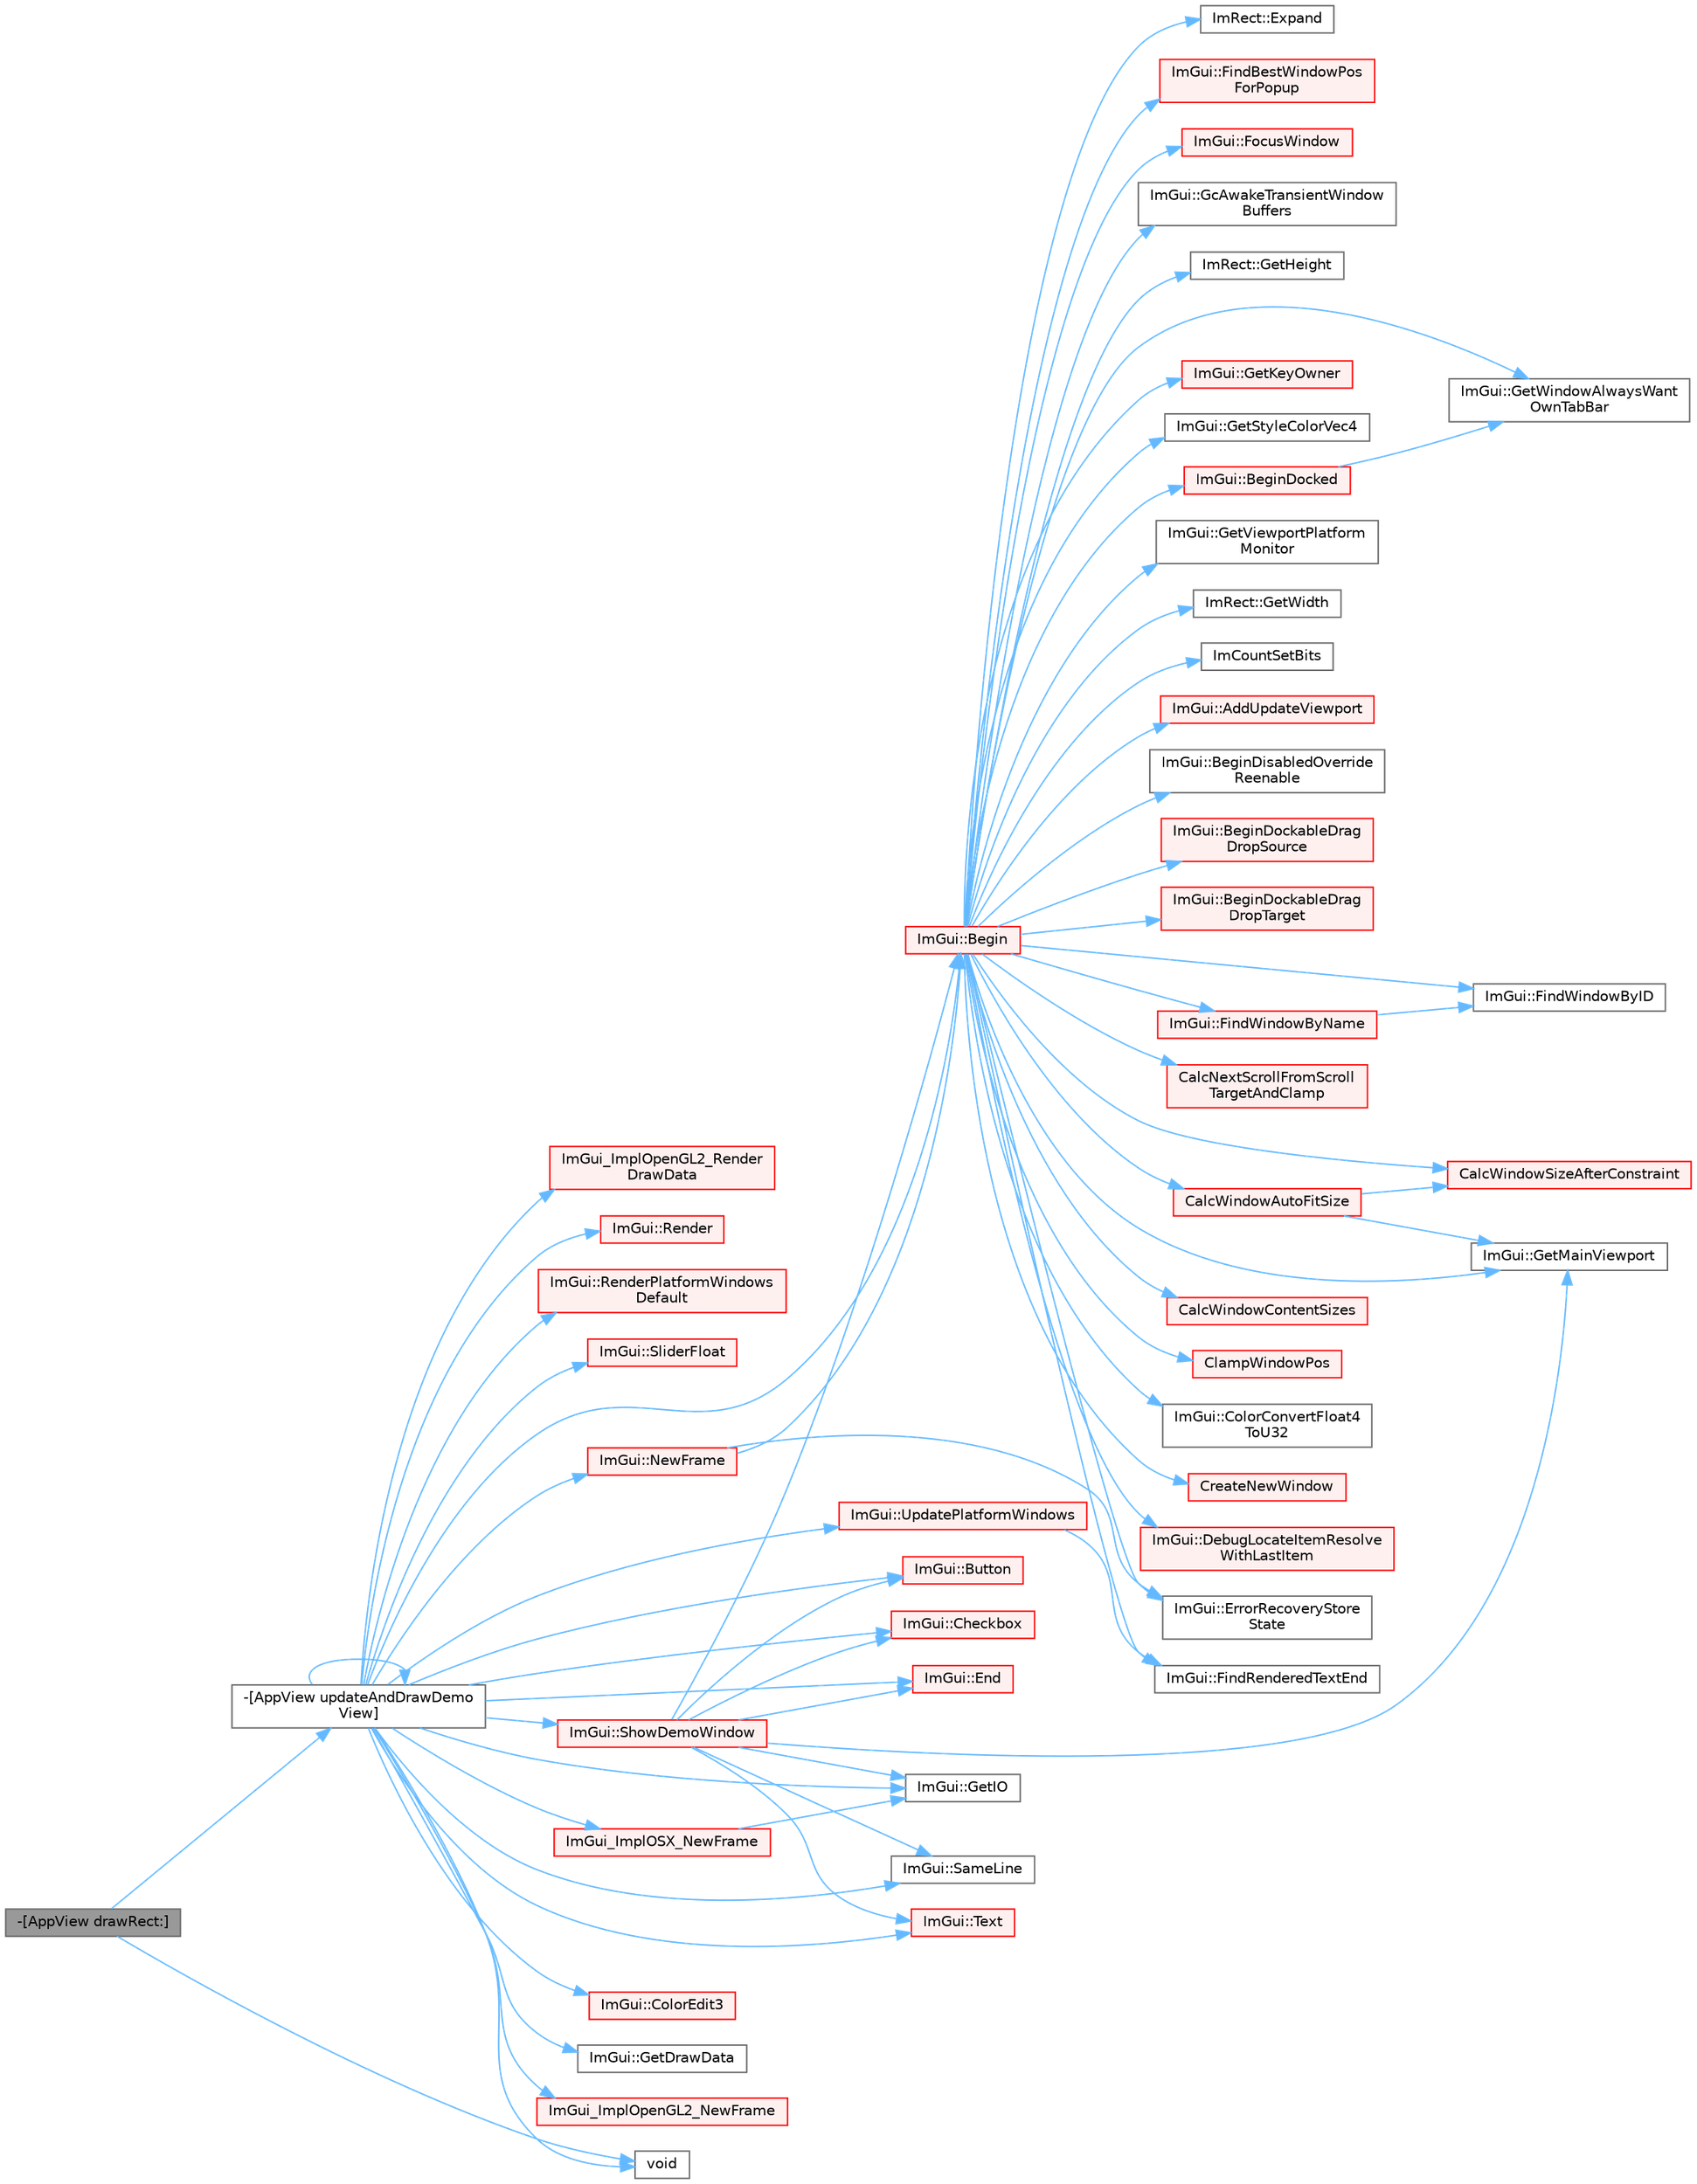 digraph "-[AppView drawRect:]"
{
 // LATEX_PDF_SIZE
  bgcolor="transparent";
  edge [fontname=Helvetica,fontsize=10,labelfontname=Helvetica,labelfontsize=10];
  node [fontname=Helvetica,fontsize=10,shape=box,height=0.2,width=0.4];
  rankdir="LR";
  Node1 [id="Node000001",label="-[AppView drawRect:]",height=0.2,width=0.4,color="gray40", fillcolor="grey60", style="filled", fontcolor="black",tooltip=" "];
  Node1 -> Node2 [id="edge1_Node000001_Node000002",color="steelblue1",style="solid",tooltip=" "];
  Node2 [id="Node000002",label="-[AppView updateAndDrawDemo\lView]",height=0.2,width=0.4,color="grey40", fillcolor="white", style="filled",URL="$interface_app_view.html#ad488d83eb28c8ef2bc5f5bbb6c0cd024",tooltip=" "];
  Node2 -> Node3 [id="edge2_Node000002_Node000003",color="steelblue1",style="solid",tooltip=" "];
  Node3 [id="Node000003",label="ImGui::Begin",height=0.2,width=0.4,color="red", fillcolor="#FFF0F0", style="filled",URL="$namespace_im_gui.html#a581e58db0bc930bafa4a5d23093a2b99",tooltip=" "];
  Node3 -> Node4 [id="edge3_Node000003_Node000004",color="steelblue1",style="solid",tooltip=" "];
  Node4 [id="Node000004",label="ImGui::AddUpdateViewport",height=0.2,width=0.4,color="red", fillcolor="#FFF0F0", style="filled",URL="$namespace_im_gui.html#ada58e5d3e2efc3cef60f213d771408d8",tooltip=" "];
  Node3 -> Node20 [id="edge4_Node000003_Node000020",color="steelblue1",style="solid",tooltip=" "];
  Node20 [id="Node000020",label="ImGui::BeginDisabledOverride\lReenable",height=0.2,width=0.4,color="grey40", fillcolor="white", style="filled",URL="$namespace_im_gui.html#a26b36756e219b7129f894e1c2feb17a8",tooltip=" "];
  Node3 -> Node21 [id="edge5_Node000003_Node000021",color="steelblue1",style="solid",tooltip=" "];
  Node21 [id="Node000021",label="ImGui::BeginDockableDrag\lDropSource",height=0.2,width=0.4,color="red", fillcolor="#FFF0F0", style="filled",URL="$namespace_im_gui.html#a7a435b1565d4884e42a5ee5667f21a1f",tooltip=" "];
  Node3 -> Node371 [id="edge6_Node000003_Node000371",color="steelblue1",style="solid",tooltip=" "];
  Node371 [id="Node000371",label="ImGui::BeginDockableDrag\lDropTarget",height=0.2,width=0.4,color="red", fillcolor="#FFF0F0", style="filled",URL="$namespace_im_gui.html#a1725ff3becdb963b97c16d69d4c9f308",tooltip=" "];
  Node3 -> Node415 [id="edge7_Node000003_Node000415",color="steelblue1",style="solid",tooltip=" "];
  Node415 [id="Node000415",label="ImGui::BeginDocked",height=0.2,width=0.4,color="red", fillcolor="#FFF0F0", style="filled",URL="$namespace_im_gui.html#a627bb85e7c0ab597360f63719bfb1e55",tooltip=" "];
  Node415 -> Node459 [id="edge8_Node000415_Node000459",color="steelblue1",style="solid",tooltip=" "];
  Node459 [id="Node000459",label="ImGui::GetWindowAlwaysWant\lOwnTabBar",height=0.2,width=0.4,color="grey40", fillcolor="white", style="filled",URL="$namespace_im_gui.html#ae1208499040a30ab6dfd30ca0d14fbc2",tooltip=" "];
  Node3 -> Node263 [id="edge9_Node000003_Node000263",color="steelblue1",style="solid",tooltip=" "];
  Node263 [id="Node000263",label="CalcNextScrollFromScroll\lTargetAndClamp",height=0.2,width=0.4,color="red", fillcolor="#FFF0F0", style="filled",URL="$imgui_8cpp.html#a07abb80a54115cb5cf9da03351e29533",tooltip=" "];
  Node3 -> Node239 [id="edge10_Node000003_Node000239",color="steelblue1",style="solid",tooltip=" "];
  Node239 [id="Node000239",label="CalcWindowAutoFitSize",height=0.2,width=0.4,color="red", fillcolor="#FFF0F0", style="filled",URL="$imgui_8cpp.html#acbe6338daf87dc6ab636f02f1367eb41",tooltip=" "];
  Node239 -> Node242 [id="edge11_Node000239_Node000242",color="steelblue1",style="solid",tooltip=" "];
  Node242 [id="Node000242",label="CalcWindowSizeAfterConstraint",height=0.2,width=0.4,color="red", fillcolor="#FFF0F0", style="filled",URL="$imgui_8cpp.html#a0c4618a6985c33c4936f1d9f1c7b26b4",tooltip=" "];
  Node239 -> Node243 [id="edge12_Node000239_Node000243",color="steelblue1",style="solid",tooltip=" "];
  Node243 [id="Node000243",label="ImGui::GetMainViewport",height=0.2,width=0.4,color="grey40", fillcolor="white", style="filled",URL="$namespace_im_gui.html#a7bf620af1d66ee7d7b06701894d23e60",tooltip=" "];
  Node3 -> Node244 [id="edge13_Node000003_Node000244",color="steelblue1",style="solid",tooltip=" "];
  Node244 [id="Node000244",label="CalcWindowContentSizes",height=0.2,width=0.4,color="red", fillcolor="#FFF0F0", style="filled",URL="$imgui_8cpp.html#a6eddef51b4880a9f1dca88837f71fc6e",tooltip=" "];
  Node3 -> Node242 [id="edge14_Node000003_Node000242",color="steelblue1",style="solid",tooltip=" "];
  Node3 -> Node461 [id="edge15_Node000003_Node000461",color="steelblue1",style="solid",tooltip=" "];
  Node461 [id="Node000461",label="ClampWindowPos",height=0.2,width=0.4,color="red", fillcolor="#FFF0F0", style="filled",URL="$imgui_8cpp.html#a27b88f27774c413d5578ab6a3f989872",tooltip=" "];
  Node3 -> Node90 [id="edge16_Node000003_Node000090",color="steelblue1",style="solid",tooltip=" "];
  Node90 [id="Node000090",label="ImGui::ColorConvertFloat4\lToU32",height=0.2,width=0.4,color="grey40", fillcolor="white", style="filled",URL="$namespace_im_gui.html#abe2691de0b1a71c774ab24cc91564a94",tooltip=" "];
  Node3 -> Node462 [id="edge17_Node000003_Node000462",color="steelblue1",style="solid",tooltip=" "];
  Node462 [id="Node000462",label="CreateNewWindow",height=0.2,width=0.4,color="red", fillcolor="#FFF0F0", style="filled",URL="$imgui_8cpp.html#a3c92847eb67e7138e6f9af0ee66d3b33",tooltip=" "];
  Node3 -> Node112 [id="edge18_Node000003_Node000112",color="steelblue1",style="solid",tooltip=" "];
  Node112 [id="Node000112",label="ImGui::DebugLocateItemResolve\lWithLastItem",height=0.2,width=0.4,color="red", fillcolor="#FFF0F0", style="filled",URL="$namespace_im_gui.html#ae8ab0d7dfc90af8e82db3ed9e7829219",tooltip=" "];
  Node3 -> Node468 [id="edge19_Node000003_Node000468",color="steelblue1",style="solid",tooltip=" "];
  Node468 [id="Node000468",label="ImGui::ErrorRecoveryStore\lState",height=0.2,width=0.4,color="grey40", fillcolor="white", style="filled",URL="$namespace_im_gui.html#ac961d81019f580ffaec6b8857635a348",tooltip=" "];
  Node3 -> Node193 [id="edge20_Node000003_Node000193",color="steelblue1",style="solid",tooltip=" "];
  Node193 [id="Node000193",label="ImRect::Expand",height=0.2,width=0.4,color="grey40", fillcolor="white", style="filled",URL="$struct_im_rect.html#af33a7424c3341d08acd69da30c27c753",tooltip=" "];
  Node3 -> Node469 [id="edge21_Node000003_Node000469",color="steelblue1",style="solid",tooltip=" "];
  Node469 [id="Node000469",label="ImGui::FindBestWindowPos\lForPopup",height=0.2,width=0.4,color="red", fillcolor="#FFF0F0", style="filled",URL="$namespace_im_gui.html#a310ff87cbe678e2c632bf1f5577a7fbd",tooltip=" "];
  Node3 -> Node148 [id="edge22_Node000003_Node000148",color="steelblue1",style="solid",tooltip=" "];
  Node148 [id="Node000148",label="ImGui::FindRenderedTextEnd",height=0.2,width=0.4,color="grey40", fillcolor="white", style="filled",URL="$namespace_im_gui.html#a7671e1dbc803a31b06081b52a771d83f",tooltip=" "];
  Node3 -> Node248 [id="edge23_Node000003_Node000248",color="steelblue1",style="solid",tooltip=" "];
  Node248 [id="Node000248",label="ImGui::FindWindowByID",height=0.2,width=0.4,color="grey40", fillcolor="white", style="filled",URL="$namespace_im_gui.html#a82204d8800dc3a072ddbcbd2aecc48ac",tooltip=" "];
  Node3 -> Node247 [id="edge24_Node000003_Node000247",color="steelblue1",style="solid",tooltip=" "];
  Node247 [id="Node000247",label="ImGui::FindWindowByName",height=0.2,width=0.4,color="red", fillcolor="#FFF0F0", style="filled",URL="$namespace_im_gui.html#abca25f22c02e73d5eb2e9c72c4557813",tooltip=" "];
  Node247 -> Node248 [id="edge25_Node000247_Node000248",color="steelblue1",style="solid",tooltip=" "];
  Node3 -> Node32 [id="edge26_Node000003_Node000032",color="steelblue1",style="solid",tooltip=" "];
  Node32 [id="Node000032",label="ImGui::FocusWindow",height=0.2,width=0.4,color="red", fillcolor="#FFF0F0", style="filled",URL="$namespace_im_gui.html#a27aa6f2f3aa11778c6d023b1b223f262",tooltip=" "];
  Node3 -> Node470 [id="edge27_Node000003_Node000470",color="steelblue1",style="solid",tooltip=" "];
  Node470 [id="Node000470",label="ImGui::GcAwakeTransientWindow\lBuffers",height=0.2,width=0.4,color="grey40", fillcolor="white", style="filled",URL="$namespace_im_gui.html#ad70feca33961fb47a8074074a8da2f80",tooltip=" "];
  Node3 -> Node14 [id="edge28_Node000003_Node000014",color="steelblue1",style="solid",tooltip=" "];
  Node14 [id="Node000014",label="ImRect::GetHeight",height=0.2,width=0.4,color="grey40", fillcolor="white", style="filled",URL="$struct_im_rect.html#a748d8ae9cb26508951ec6e2f2df0625b",tooltip=" "];
  Node3 -> Node471 [id="edge29_Node000003_Node000471",color="steelblue1",style="solid",tooltip=" "];
  Node471 [id="Node000471",label="ImGui::GetKeyOwner",height=0.2,width=0.4,color="red", fillcolor="#FFF0F0", style="filled",URL="$namespace_im_gui.html#a3976abb319f95d75fe9f6866f9956701",tooltip=" "];
  Node3 -> Node243 [id="edge30_Node000003_Node000243",color="steelblue1",style="solid",tooltip=" "];
  Node3 -> Node472 [id="edge31_Node000003_Node000472",color="steelblue1",style="solid",tooltip=" "];
  Node472 [id="Node000472",label="ImGui::GetStyleColorVec4",height=0.2,width=0.4,color="grey40", fillcolor="white", style="filled",URL="$namespace_im_gui.html#ad838e580972e2c4b3da2b0f60754b662",tooltip=" "];
  Node3 -> Node452 [id="edge32_Node000003_Node000452",color="steelblue1",style="solid",tooltip=" "];
  Node452 [id="Node000452",label="ImGui::GetViewportPlatform\lMonitor",height=0.2,width=0.4,color="grey40", fillcolor="white", style="filled",URL="$namespace_im_gui.html#a2f6bbca8b37a24999b5d04caa77ea6fd",tooltip=" "];
  Node3 -> Node15 [id="edge33_Node000003_Node000015",color="steelblue1",style="solid",tooltip=" "];
  Node15 [id="Node000015",label="ImRect::GetWidth",height=0.2,width=0.4,color="grey40", fillcolor="white", style="filled",URL="$struct_im_rect.html#afa75cb8491f20901c96166d17dcddac4",tooltip=" "];
  Node3 -> Node459 [id="edge34_Node000003_Node000459",color="steelblue1",style="solid",tooltip=" "];
  Node3 -> Node473 [id="edge35_Node000003_Node000473",color="steelblue1",style="solid",tooltip=" "];
  Node473 [id="Node000473",label="ImCountSetBits",height=0.2,width=0.4,color="grey40", fillcolor="white", style="filled",URL="$imgui__internal_8h.html#aacb58e1a4fda4df9644238d9679d1173",tooltip=" "];
  Node2 -> Node516 [id="edge36_Node000002_Node000516",color="steelblue1",style="solid",tooltip=" "];
  Node516 [id="Node000516",label="ImGui::Button",height=0.2,width=0.4,color="red", fillcolor="#FFF0F0", style="filled",URL="$namespace_im_gui.html#a38094c568ce398db5a3abb9d3ac92030",tooltip=" "];
  Node2 -> Node519 [id="edge37_Node000002_Node000519",color="steelblue1",style="solid",tooltip=" "];
  Node519 [id="Node000519",label="ImGui::Checkbox",height=0.2,width=0.4,color="red", fillcolor="#FFF0F0", style="filled",URL="$namespace_im_gui.html#a57d73c1d0ef807fef734d91024092027",tooltip=" "];
  Node2 -> Node520 [id="edge38_Node000002_Node000520",color="steelblue1",style="solid",tooltip=" "];
  Node520 [id="Node000520",label="ImGui::ColorEdit3",height=0.2,width=0.4,color="red", fillcolor="#FFF0F0", style="filled",URL="$namespace_im_gui.html#a5afe76ba1c91f07363e40396e7df656e",tooltip=" "];
  Node2 -> Node85 [id="edge39_Node000002_Node000085",color="steelblue1",style="solid",tooltip=" "];
  Node85 [id="Node000085",label="ImGui::End",height=0.2,width=0.4,color="red", fillcolor="#FFF0F0", style="filled",URL="$namespace_im_gui.html#a5479d93794a004c67ceb6d13f37c8254",tooltip=" "];
  Node2 -> Node619 [id="edge40_Node000002_Node000619",color="steelblue1",style="solid",tooltip=" "];
  Node619 [id="Node000619",label="ImGui::GetDrawData",height=0.2,width=0.4,color="grey40", fillcolor="white", style="filled",URL="$namespace_im_gui.html#ab73131dc44b1267dac04f0c2bb0af983",tooltip=" "];
  Node2 -> Node620 [id="edge41_Node000002_Node000620",color="steelblue1",style="solid",tooltip=" "];
  Node620 [id="Node000620",label="ImGui::GetIO",height=0.2,width=0.4,color="grey40", fillcolor="white", style="filled",URL="$namespace_im_gui.html#a3179e560812f878f3961ce803a5d9302",tooltip=" "];
  Node2 -> Node621 [id="edge42_Node000002_Node000621",color="steelblue1",style="solid",tooltip=" "];
  Node621 [id="Node000621",label="ImGui_ImplOpenGL2_NewFrame",height=0.2,width=0.4,color="red", fillcolor="#FFF0F0", style="filled",URL="$imgui__impl__opengl2_8cpp.html#a118aaff2d52a10d4a7e8aaad92182a16",tooltip=" "];
  Node2 -> Node698 [id="edge43_Node000002_Node000698",color="steelblue1",style="solid",tooltip=" "];
  Node698 [id="Node000698",label="ImGui_ImplOpenGL2_Render\lDrawData",height=0.2,width=0.4,color="red", fillcolor="#FFF0F0", style="filled",URL="$imgui__impl__opengl2_8cpp.html#ab65d71bd0bdfcc4a0a73436b84f82647",tooltip=" "];
  Node2 -> Node701 [id="edge44_Node000002_Node000701",color="steelblue1",style="solid",tooltip=" "];
  Node701 [id="Node000701",label="ImGui_ImplOSX_NewFrame",height=0.2,width=0.4,color="red", fillcolor="#FFF0F0", style="filled",URL="$imgui__impl__osx_8mm.html#a5f96863293e2c918e919fe0e372ea141",tooltip=" "];
  Node701 -> Node620 [id="edge45_Node000701_Node000620",color="steelblue1",style="solid",tooltip=" "];
  Node2 -> Node708 [id="edge46_Node000002_Node000708",color="steelblue1",style="solid",tooltip=" "];
  Node708 [id="Node000708",label="ImGui::NewFrame",height=0.2,width=0.4,color="red", fillcolor="#FFF0F0", style="filled",URL="$namespace_im_gui.html#ab3f1fc018f903b7ad79fd10663375774",tooltip=" "];
  Node708 -> Node3 [id="edge47_Node000708_Node000003",color="steelblue1",style="solid",tooltip=" "];
  Node708 -> Node468 [id="edge48_Node000708_Node000468",color="steelblue1",style="solid",tooltip=" "];
  Node2 -> Node858 [id="edge49_Node000002_Node000858",color="steelblue1",style="solid",tooltip=" "];
  Node858 [id="Node000858",label="ImGui::Render",height=0.2,width=0.4,color="red", fillcolor="#FFF0F0", style="filled",URL="$namespace_im_gui.html#ab51a164f547317c16c441f1599e3946d",tooltip=" "];
  Node2 -> Node904 [id="edge50_Node000002_Node000904",color="steelblue1",style="solid",tooltip=" "];
  Node904 [id="Node000904",label="ImGui::RenderPlatformWindows\lDefault",height=0.2,width=0.4,color="red", fillcolor="#FFF0F0", style="filled",URL="$namespace_im_gui.html#a6b071e16d5fd79c23459135ff562bef5",tooltip=" "];
  Node2 -> Node173 [id="edge51_Node000002_Node000173",color="steelblue1",style="solid",tooltip=" "];
  Node173 [id="Node000173",label="ImGui::SameLine",height=0.2,width=0.4,color="grey40", fillcolor="white", style="filled",URL="$namespace_im_gui.html#addd433eb3aae59119e341e80db474f66",tooltip=" "];
  Node2 -> Node906 [id="edge52_Node000002_Node000906",color="steelblue1",style="solid",tooltip=" "];
  Node906 [id="Node000906",label="ImGui::ShowDemoWindow",height=0.2,width=0.4,color="red", fillcolor="#FFF0F0", style="filled",URL="$namespace_im_gui.html#af95643a0ce4893b9e57c12991922fb18",tooltip=" "];
  Node906 -> Node3 [id="edge53_Node000906_Node000003",color="steelblue1",style="solid",tooltip=" "];
  Node906 -> Node516 [id="edge54_Node000906_Node000516",color="steelblue1",style="solid",tooltip=" "];
  Node906 -> Node519 [id="edge55_Node000906_Node000519",color="steelblue1",style="solid",tooltip=" "];
  Node906 -> Node85 [id="edge56_Node000906_Node000085",color="steelblue1",style="solid",tooltip=" "];
  Node906 -> Node620 [id="edge57_Node000906_Node000620",color="steelblue1",style="solid",tooltip=" "];
  Node906 -> Node243 [id="edge58_Node000906_Node000243",color="steelblue1",style="solid",tooltip=" "];
  Node906 -> Node173 [id="edge59_Node000906_Node000173",color="steelblue1",style="solid",tooltip=" "];
  Node906 -> Node528 [id="edge60_Node000906_Node000528",color="steelblue1",style="solid",tooltip=" "];
  Node528 [id="Node000528",label="ImGui::Text",height=0.2,width=0.4,color="red", fillcolor="#FFF0F0", style="filled",URL="$namespace_im_gui.html#a9e7b83611fe441d54fad2effb4bf4965",tooltip=" "];
  Node2 -> Node956 [id="edge61_Node000002_Node000956",color="steelblue1",style="solid",tooltip=" "];
  Node956 [id="Node000956",label="ImGui::SliderFloat",height=0.2,width=0.4,color="red", fillcolor="#FFF0F0", style="filled",URL="$namespace_im_gui.html#a864f761801792a0cc5ce3408f3392cfc",tooltip=" "];
  Node2 -> Node528 [id="edge62_Node000002_Node000528",color="steelblue1",style="solid",tooltip=" "];
  Node2 -> Node2 [id="edge63_Node000002_Node000002",color="steelblue1",style="solid",tooltip=" "];
  Node2 -> Node1378 [id="edge64_Node000002_Node001378",color="steelblue1",style="solid",tooltip=" "];
  Node1378 [id="Node001378",label="ImGui::UpdatePlatformWindows",height=0.2,width=0.4,color="red", fillcolor="#FFF0F0", style="filled",URL="$namespace_im_gui.html#aec5bbce3200aa681dac6a1915ef07f60",tooltip=" "];
  Node1378 -> Node148 [id="edge65_Node001378_Node000148",color="steelblue1",style="solid",tooltip=" "];
  Node2 -> Node363 [id="edge66_Node000002_Node000363",color="steelblue1",style="solid",tooltip=" "];
  Node363 [id="Node000363",label="void",height=0.2,width=0.4,color="grey40", fillcolor="white", style="filled",URL="$mimalloc_8h.html#a9d6d8aef94ac19034a5f163606f84830",tooltip=" "];
  Node1 -> Node363 [id="edge67_Node000001_Node000363",color="steelblue1",style="solid",tooltip=" "];
}
